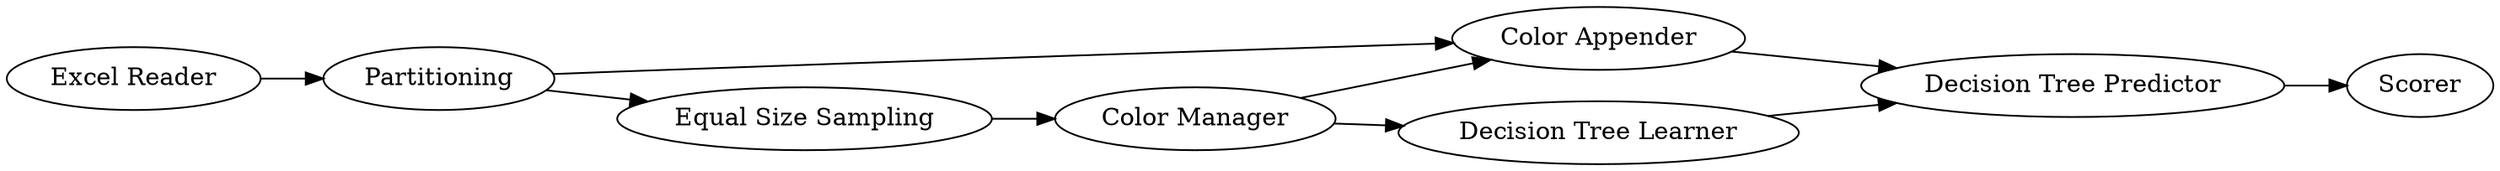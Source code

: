 digraph {
	13 -> 10
	7 -> 8
	15 -> 3
	8 -> 10
	3 -> 8
	10 -> 5
	7 -> 15
	3 -> 13
	14 -> 7
	5 [label=Scorer]
	13 [label="Decision Tree Learner"]
	7 [label=Partitioning]
	8 [label="Color Appender"]
	15 [label="Equal Size Sampling"]
	14 [label="Excel Reader"]
	3 [label="Color Manager"]
	10 [label="Decision Tree Predictor"]
	rankdir=LR
}
